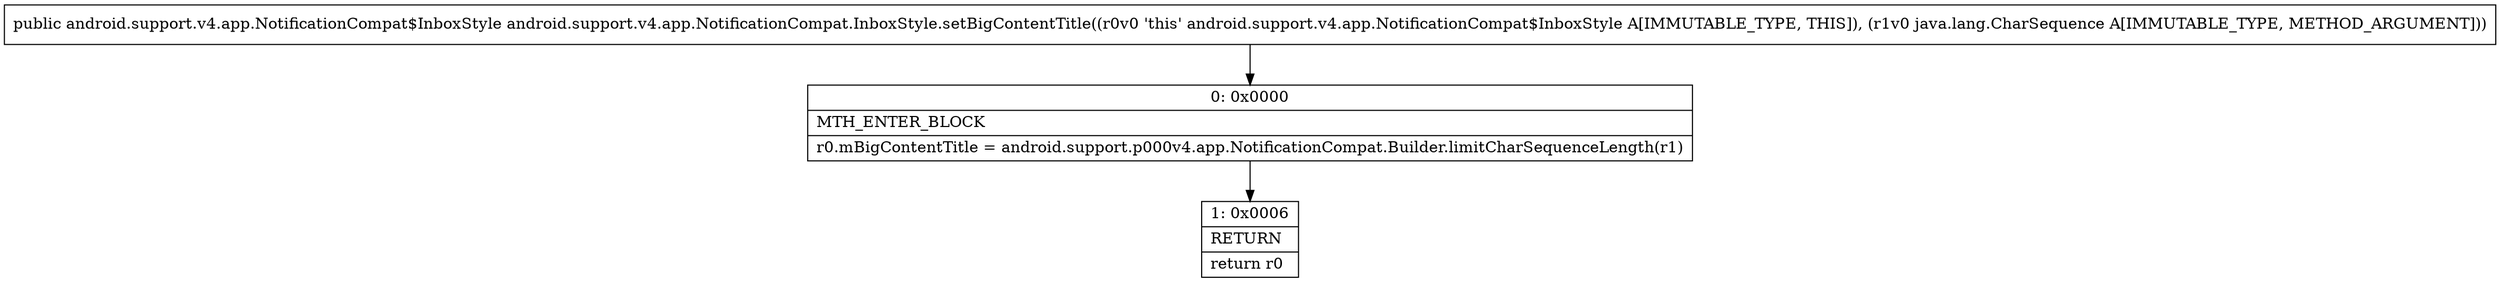 digraph "CFG forandroid.support.v4.app.NotificationCompat.InboxStyle.setBigContentTitle(Ljava\/lang\/CharSequence;)Landroid\/support\/v4\/app\/NotificationCompat$InboxStyle;" {
Node_0 [shape=record,label="{0\:\ 0x0000|MTH_ENTER_BLOCK\l|r0.mBigContentTitle = android.support.p000v4.app.NotificationCompat.Builder.limitCharSequenceLength(r1)\l}"];
Node_1 [shape=record,label="{1\:\ 0x0006|RETURN\l|return r0\l}"];
MethodNode[shape=record,label="{public android.support.v4.app.NotificationCompat$InboxStyle android.support.v4.app.NotificationCompat.InboxStyle.setBigContentTitle((r0v0 'this' android.support.v4.app.NotificationCompat$InboxStyle A[IMMUTABLE_TYPE, THIS]), (r1v0 java.lang.CharSequence A[IMMUTABLE_TYPE, METHOD_ARGUMENT])) }"];
MethodNode -> Node_0;
Node_0 -> Node_1;
}

